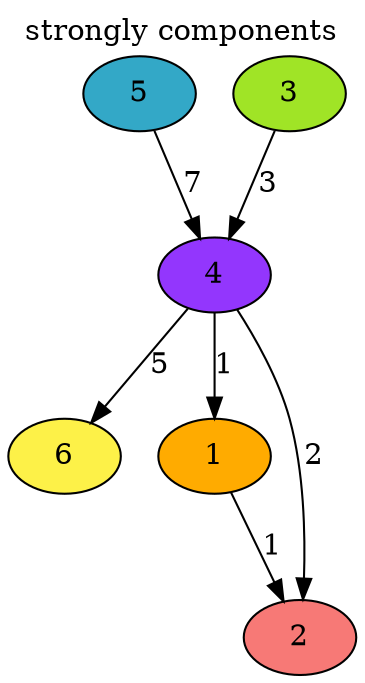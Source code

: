 digraph {label="strongly components"
labelloc = t;sep="0.8";5 [fillcolor="#33a8c7" style=filled];3 [fillcolor="#a0e426" style=filled];4 [fillcolor="#9336fd" style=filled];6 [fillcolor="#fdf148" style=filled];1 [fillcolor="#ffab00" style=filled];2 [fillcolor="#f77976" style=filled];4 -> 2[label="2"];3 -> 4[label="3"];4 -> 1[label="1"];4 -> 6[label="5"];5 -> 4[label="7"];1 -> 2[label="1"];}